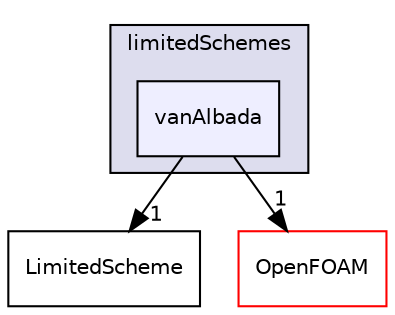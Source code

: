 digraph "src/finiteVolume/interpolation/surfaceInterpolation/limitedSchemes/vanAlbada" {
  bgcolor=transparent;
  compound=true
  node [ fontsize="10", fontname="Helvetica"];
  edge [ labelfontsize="10", labelfontname="Helvetica"];
  subgraph clusterdir_3b094e1ce2b3f641da0071aec2c4e694 {
    graph [ bgcolor="#ddddee", pencolor="black", label="limitedSchemes" fontname="Helvetica", fontsize="10", URL="dir_3b094e1ce2b3f641da0071aec2c4e694.html"]
  dir_8c2544bd7dbbe01396cb68f1e0b6b531 [shape=box, label="vanAlbada", style="filled", fillcolor="#eeeeff", pencolor="black", URL="dir_8c2544bd7dbbe01396cb68f1e0b6b531.html"];
  }
  dir_f44c3a08494e33395456e53f21ca82c9 [shape=box label="LimitedScheme" URL="dir_f44c3a08494e33395456e53f21ca82c9.html"];
  dir_c5473ff19b20e6ec4dfe5c310b3778a8 [shape=box label="OpenFOAM" color="red" URL="dir_c5473ff19b20e6ec4dfe5c310b3778a8.html"];
  dir_8c2544bd7dbbe01396cb68f1e0b6b531->dir_f44c3a08494e33395456e53f21ca82c9 [headlabel="1", labeldistance=1.5 headhref="dir_001204_001191.html"];
  dir_8c2544bd7dbbe01396cb68f1e0b6b531->dir_c5473ff19b20e6ec4dfe5c310b3778a8 [headlabel="1", labeldistance=1.5 headhref="dir_001204_001950.html"];
}
